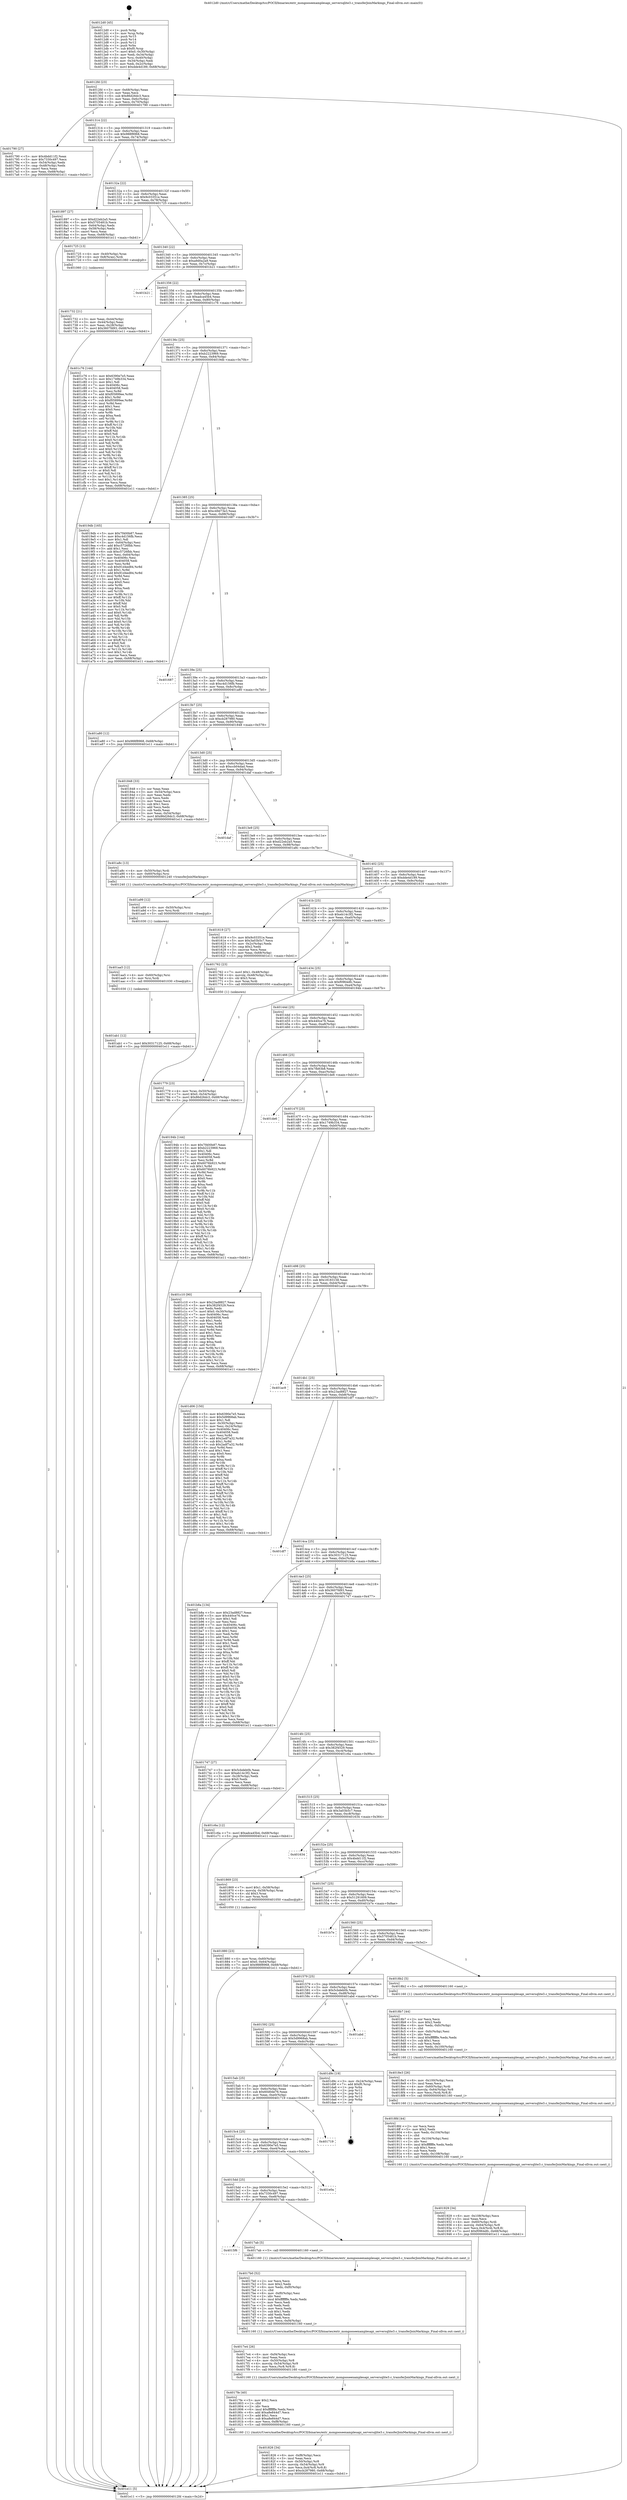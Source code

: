 digraph "0x4012d0" {
  label = "0x4012d0 (/mnt/c/Users/mathe/Desktop/tcc/POCII/binaries/extr_mongooseexamplesapi_serversqlite3.c_transferJoinMarkings_Final-ollvm.out::main(0))"
  labelloc = "t"
  node[shape=record]

  Entry [label="",width=0.3,height=0.3,shape=circle,fillcolor=black,style=filled]
  "0x4012fd" [label="{
     0x4012fd [23]\l
     | [instrs]\l
     &nbsp;&nbsp;0x4012fd \<+3\>: mov -0x68(%rbp),%eax\l
     &nbsp;&nbsp;0x401300 \<+2\>: mov %eax,%ecx\l
     &nbsp;&nbsp;0x401302 \<+6\>: sub $0x86d26dc3,%ecx\l
     &nbsp;&nbsp;0x401308 \<+3\>: mov %eax,-0x6c(%rbp)\l
     &nbsp;&nbsp;0x40130b \<+3\>: mov %ecx,-0x70(%rbp)\l
     &nbsp;&nbsp;0x40130e \<+6\>: je 0000000000401790 \<main+0x4c0\>\l
  }"]
  "0x401790" [label="{
     0x401790 [27]\l
     | [instrs]\l
     &nbsp;&nbsp;0x401790 \<+5\>: mov $0x4bdd11f2,%eax\l
     &nbsp;&nbsp;0x401795 \<+5\>: mov $0x7330c497,%ecx\l
     &nbsp;&nbsp;0x40179a \<+3\>: mov -0x54(%rbp),%edx\l
     &nbsp;&nbsp;0x40179d \<+3\>: cmp -0x48(%rbp),%edx\l
     &nbsp;&nbsp;0x4017a0 \<+3\>: cmovl %ecx,%eax\l
     &nbsp;&nbsp;0x4017a3 \<+3\>: mov %eax,-0x68(%rbp)\l
     &nbsp;&nbsp;0x4017a6 \<+5\>: jmp 0000000000401e11 \<main+0xb41\>\l
  }"]
  "0x401314" [label="{
     0x401314 [22]\l
     | [instrs]\l
     &nbsp;&nbsp;0x401314 \<+5\>: jmp 0000000000401319 \<main+0x49\>\l
     &nbsp;&nbsp;0x401319 \<+3\>: mov -0x6c(%rbp),%eax\l
     &nbsp;&nbsp;0x40131c \<+5\>: sub $0x988f8968,%eax\l
     &nbsp;&nbsp;0x401321 \<+3\>: mov %eax,-0x74(%rbp)\l
     &nbsp;&nbsp;0x401324 \<+6\>: je 0000000000401897 \<main+0x5c7\>\l
  }"]
  Exit [label="",width=0.3,height=0.3,shape=circle,fillcolor=black,style=filled,peripheries=2]
  "0x401897" [label="{
     0x401897 [27]\l
     | [instrs]\l
     &nbsp;&nbsp;0x401897 \<+5\>: mov $0xd22eb2a5,%eax\l
     &nbsp;&nbsp;0x40189c \<+5\>: mov $0x5705481b,%ecx\l
     &nbsp;&nbsp;0x4018a1 \<+3\>: mov -0x64(%rbp),%edx\l
     &nbsp;&nbsp;0x4018a4 \<+3\>: cmp -0x58(%rbp),%edx\l
     &nbsp;&nbsp;0x4018a7 \<+3\>: cmovl %ecx,%eax\l
     &nbsp;&nbsp;0x4018aa \<+3\>: mov %eax,-0x68(%rbp)\l
     &nbsp;&nbsp;0x4018ad \<+5\>: jmp 0000000000401e11 \<main+0xb41\>\l
  }"]
  "0x40132a" [label="{
     0x40132a [22]\l
     | [instrs]\l
     &nbsp;&nbsp;0x40132a \<+5\>: jmp 000000000040132f \<main+0x5f\>\l
     &nbsp;&nbsp;0x40132f \<+3\>: mov -0x6c(%rbp),%eax\l
     &nbsp;&nbsp;0x401332 \<+5\>: sub $0x9c03351e,%eax\l
     &nbsp;&nbsp;0x401337 \<+3\>: mov %eax,-0x78(%rbp)\l
     &nbsp;&nbsp;0x40133a \<+6\>: je 0000000000401725 \<main+0x455\>\l
  }"]
  "0x401ab1" [label="{
     0x401ab1 [12]\l
     | [instrs]\l
     &nbsp;&nbsp;0x401ab1 \<+7\>: movl $0x30317125,-0x68(%rbp)\l
     &nbsp;&nbsp;0x401ab8 \<+5\>: jmp 0000000000401e11 \<main+0xb41\>\l
  }"]
  "0x401725" [label="{
     0x401725 [13]\l
     | [instrs]\l
     &nbsp;&nbsp;0x401725 \<+4\>: mov -0x40(%rbp),%rax\l
     &nbsp;&nbsp;0x401729 \<+4\>: mov 0x8(%rax),%rdi\l
     &nbsp;&nbsp;0x40172d \<+5\>: call 0000000000401060 \<atoi@plt\>\l
     | [calls]\l
     &nbsp;&nbsp;0x401060 \{1\} (unknown)\l
  }"]
  "0x401340" [label="{
     0x401340 [22]\l
     | [instrs]\l
     &nbsp;&nbsp;0x401340 \<+5\>: jmp 0000000000401345 \<main+0x75\>\l
     &nbsp;&nbsp;0x401345 \<+3\>: mov -0x6c(%rbp),%eax\l
     &nbsp;&nbsp;0x401348 \<+5\>: sub $0xa9d0a2a9,%eax\l
     &nbsp;&nbsp;0x40134d \<+3\>: mov %eax,-0x7c(%rbp)\l
     &nbsp;&nbsp;0x401350 \<+6\>: je 0000000000401b21 \<main+0x851\>\l
  }"]
  "0x401aa5" [label="{
     0x401aa5 [12]\l
     | [instrs]\l
     &nbsp;&nbsp;0x401aa5 \<+4\>: mov -0x60(%rbp),%rsi\l
     &nbsp;&nbsp;0x401aa9 \<+3\>: mov %rsi,%rdi\l
     &nbsp;&nbsp;0x401aac \<+5\>: call 0000000000401030 \<free@plt\>\l
     | [calls]\l
     &nbsp;&nbsp;0x401030 \{1\} (unknown)\l
  }"]
  "0x401b21" [label="{
     0x401b21\l
  }", style=dashed]
  "0x401356" [label="{
     0x401356 [22]\l
     | [instrs]\l
     &nbsp;&nbsp;0x401356 \<+5\>: jmp 000000000040135b \<main+0x8b\>\l
     &nbsp;&nbsp;0x40135b \<+3\>: mov -0x6c(%rbp),%eax\l
     &nbsp;&nbsp;0x40135e \<+5\>: sub $0xadca45b4,%eax\l
     &nbsp;&nbsp;0x401363 \<+3\>: mov %eax,-0x80(%rbp)\l
     &nbsp;&nbsp;0x401366 \<+6\>: je 0000000000401c76 \<main+0x9a6\>\l
  }"]
  "0x401a99" [label="{
     0x401a99 [12]\l
     | [instrs]\l
     &nbsp;&nbsp;0x401a99 \<+4\>: mov -0x50(%rbp),%rsi\l
     &nbsp;&nbsp;0x401a9d \<+3\>: mov %rsi,%rdi\l
     &nbsp;&nbsp;0x401aa0 \<+5\>: call 0000000000401030 \<free@plt\>\l
     | [calls]\l
     &nbsp;&nbsp;0x401030 \{1\} (unknown)\l
  }"]
  "0x401c76" [label="{
     0x401c76 [144]\l
     | [instrs]\l
     &nbsp;&nbsp;0x401c76 \<+5\>: mov $0x6390e7e5,%eax\l
     &nbsp;&nbsp;0x401c7b \<+5\>: mov $0x1749b334,%ecx\l
     &nbsp;&nbsp;0x401c80 \<+2\>: mov $0x1,%dl\l
     &nbsp;&nbsp;0x401c82 \<+7\>: mov 0x40406c,%esi\l
     &nbsp;&nbsp;0x401c89 \<+7\>: mov 0x404058,%edi\l
     &nbsp;&nbsp;0x401c90 \<+3\>: mov %esi,%r8d\l
     &nbsp;&nbsp;0x401c93 \<+7\>: add $0xf05899ee,%r8d\l
     &nbsp;&nbsp;0x401c9a \<+4\>: sub $0x1,%r8d\l
     &nbsp;&nbsp;0x401c9e \<+7\>: sub $0xf05899ee,%r8d\l
     &nbsp;&nbsp;0x401ca5 \<+4\>: imul %r8d,%esi\l
     &nbsp;&nbsp;0x401ca9 \<+3\>: and $0x1,%esi\l
     &nbsp;&nbsp;0x401cac \<+3\>: cmp $0x0,%esi\l
     &nbsp;&nbsp;0x401caf \<+4\>: sete %r9b\l
     &nbsp;&nbsp;0x401cb3 \<+3\>: cmp $0xa,%edi\l
     &nbsp;&nbsp;0x401cb6 \<+4\>: setl %r10b\l
     &nbsp;&nbsp;0x401cba \<+3\>: mov %r9b,%r11b\l
     &nbsp;&nbsp;0x401cbd \<+4\>: xor $0xff,%r11b\l
     &nbsp;&nbsp;0x401cc1 \<+3\>: mov %r10b,%bl\l
     &nbsp;&nbsp;0x401cc4 \<+3\>: xor $0xff,%bl\l
     &nbsp;&nbsp;0x401cc7 \<+3\>: xor $0x0,%dl\l
     &nbsp;&nbsp;0x401cca \<+3\>: mov %r11b,%r14b\l
     &nbsp;&nbsp;0x401ccd \<+4\>: and $0x0,%r14b\l
     &nbsp;&nbsp;0x401cd1 \<+3\>: and %dl,%r9b\l
     &nbsp;&nbsp;0x401cd4 \<+3\>: mov %bl,%r15b\l
     &nbsp;&nbsp;0x401cd7 \<+4\>: and $0x0,%r15b\l
     &nbsp;&nbsp;0x401cdb \<+3\>: and %dl,%r10b\l
     &nbsp;&nbsp;0x401cde \<+3\>: or %r9b,%r14b\l
     &nbsp;&nbsp;0x401ce1 \<+3\>: or %r10b,%r15b\l
     &nbsp;&nbsp;0x401ce4 \<+3\>: xor %r15b,%r14b\l
     &nbsp;&nbsp;0x401ce7 \<+3\>: or %bl,%r11b\l
     &nbsp;&nbsp;0x401cea \<+4\>: xor $0xff,%r11b\l
     &nbsp;&nbsp;0x401cee \<+3\>: or $0x0,%dl\l
     &nbsp;&nbsp;0x401cf1 \<+3\>: and %dl,%r11b\l
     &nbsp;&nbsp;0x401cf4 \<+3\>: or %r11b,%r14b\l
     &nbsp;&nbsp;0x401cf7 \<+4\>: test $0x1,%r14b\l
     &nbsp;&nbsp;0x401cfb \<+3\>: cmovne %ecx,%eax\l
     &nbsp;&nbsp;0x401cfe \<+3\>: mov %eax,-0x68(%rbp)\l
     &nbsp;&nbsp;0x401d01 \<+5\>: jmp 0000000000401e11 \<main+0xb41\>\l
  }"]
  "0x40136c" [label="{
     0x40136c [25]\l
     | [instrs]\l
     &nbsp;&nbsp;0x40136c \<+5\>: jmp 0000000000401371 \<main+0xa1\>\l
     &nbsp;&nbsp;0x401371 \<+3\>: mov -0x6c(%rbp),%eax\l
     &nbsp;&nbsp;0x401374 \<+5\>: sub $0xb2223969,%eax\l
     &nbsp;&nbsp;0x401379 \<+6\>: mov %eax,-0x84(%rbp)\l
     &nbsp;&nbsp;0x40137f \<+6\>: je 00000000004019db \<main+0x70b\>\l
  }"]
  "0x401929" [label="{
     0x401929 [34]\l
     | [instrs]\l
     &nbsp;&nbsp;0x401929 \<+6\>: mov -0x108(%rbp),%ecx\l
     &nbsp;&nbsp;0x40192f \<+3\>: imul %eax,%ecx\l
     &nbsp;&nbsp;0x401932 \<+4\>: mov -0x60(%rbp),%rdi\l
     &nbsp;&nbsp;0x401936 \<+4\>: movslq -0x64(%rbp),%r8\l
     &nbsp;&nbsp;0x40193a \<+5\>: mov %ecx,0x4(%rdi,%r8,8)\l
     &nbsp;&nbsp;0x40193f \<+7\>: movl $0xf0964dfc,-0x68(%rbp)\l
     &nbsp;&nbsp;0x401946 \<+5\>: jmp 0000000000401e11 \<main+0xb41\>\l
  }"]
  "0x4019db" [label="{
     0x4019db [165]\l
     | [instrs]\l
     &nbsp;&nbsp;0x4019db \<+5\>: mov $0x7f400b87,%eax\l
     &nbsp;&nbsp;0x4019e0 \<+5\>: mov $0xc4d156fb,%ecx\l
     &nbsp;&nbsp;0x4019e5 \<+2\>: mov $0x1,%dl\l
     &nbsp;&nbsp;0x4019e7 \<+3\>: mov -0x64(%rbp),%esi\l
     &nbsp;&nbsp;0x4019ea \<+6\>: add $0xc5726fbb,%esi\l
     &nbsp;&nbsp;0x4019f0 \<+3\>: add $0x1,%esi\l
     &nbsp;&nbsp;0x4019f3 \<+6\>: sub $0xc5726fbb,%esi\l
     &nbsp;&nbsp;0x4019f9 \<+3\>: mov %esi,-0x64(%rbp)\l
     &nbsp;&nbsp;0x4019fc \<+7\>: mov 0x40406c,%esi\l
     &nbsp;&nbsp;0x401a03 \<+7\>: mov 0x404058,%edi\l
     &nbsp;&nbsp;0x401a0a \<+3\>: mov %esi,%r8d\l
     &nbsp;&nbsp;0x401a0d \<+7\>: sub $0x91d4ed84,%r8d\l
     &nbsp;&nbsp;0x401a14 \<+4\>: sub $0x1,%r8d\l
     &nbsp;&nbsp;0x401a18 \<+7\>: add $0x91d4ed84,%r8d\l
     &nbsp;&nbsp;0x401a1f \<+4\>: imul %r8d,%esi\l
     &nbsp;&nbsp;0x401a23 \<+3\>: and $0x1,%esi\l
     &nbsp;&nbsp;0x401a26 \<+3\>: cmp $0x0,%esi\l
     &nbsp;&nbsp;0x401a29 \<+4\>: sete %r9b\l
     &nbsp;&nbsp;0x401a2d \<+3\>: cmp $0xa,%edi\l
     &nbsp;&nbsp;0x401a30 \<+4\>: setl %r10b\l
     &nbsp;&nbsp;0x401a34 \<+3\>: mov %r9b,%r11b\l
     &nbsp;&nbsp;0x401a37 \<+4\>: xor $0xff,%r11b\l
     &nbsp;&nbsp;0x401a3b \<+3\>: mov %r10b,%bl\l
     &nbsp;&nbsp;0x401a3e \<+3\>: xor $0xff,%bl\l
     &nbsp;&nbsp;0x401a41 \<+3\>: xor $0x0,%dl\l
     &nbsp;&nbsp;0x401a44 \<+3\>: mov %r11b,%r14b\l
     &nbsp;&nbsp;0x401a47 \<+4\>: and $0x0,%r14b\l
     &nbsp;&nbsp;0x401a4b \<+3\>: and %dl,%r9b\l
     &nbsp;&nbsp;0x401a4e \<+3\>: mov %bl,%r15b\l
     &nbsp;&nbsp;0x401a51 \<+4\>: and $0x0,%r15b\l
     &nbsp;&nbsp;0x401a55 \<+3\>: and %dl,%r10b\l
     &nbsp;&nbsp;0x401a58 \<+3\>: or %r9b,%r14b\l
     &nbsp;&nbsp;0x401a5b \<+3\>: or %r10b,%r15b\l
     &nbsp;&nbsp;0x401a5e \<+3\>: xor %r15b,%r14b\l
     &nbsp;&nbsp;0x401a61 \<+3\>: or %bl,%r11b\l
     &nbsp;&nbsp;0x401a64 \<+4\>: xor $0xff,%r11b\l
     &nbsp;&nbsp;0x401a68 \<+3\>: or $0x0,%dl\l
     &nbsp;&nbsp;0x401a6b \<+3\>: and %dl,%r11b\l
     &nbsp;&nbsp;0x401a6e \<+3\>: or %r11b,%r14b\l
     &nbsp;&nbsp;0x401a71 \<+4\>: test $0x1,%r14b\l
     &nbsp;&nbsp;0x401a75 \<+3\>: cmovne %ecx,%eax\l
     &nbsp;&nbsp;0x401a78 \<+3\>: mov %eax,-0x68(%rbp)\l
     &nbsp;&nbsp;0x401a7b \<+5\>: jmp 0000000000401e11 \<main+0xb41\>\l
  }"]
  "0x401385" [label="{
     0x401385 [25]\l
     | [instrs]\l
     &nbsp;&nbsp;0x401385 \<+5\>: jmp 000000000040138a \<main+0xba\>\l
     &nbsp;&nbsp;0x40138a \<+3\>: mov -0x6c(%rbp),%eax\l
     &nbsp;&nbsp;0x40138d \<+5\>: sub $0xc49d73e3,%eax\l
     &nbsp;&nbsp;0x401392 \<+6\>: mov %eax,-0x88(%rbp)\l
     &nbsp;&nbsp;0x401398 \<+6\>: je 0000000000401687 \<main+0x3b7\>\l
  }"]
  "0x4018fd" [label="{
     0x4018fd [44]\l
     | [instrs]\l
     &nbsp;&nbsp;0x4018fd \<+2\>: xor %ecx,%ecx\l
     &nbsp;&nbsp;0x4018ff \<+5\>: mov $0x2,%edx\l
     &nbsp;&nbsp;0x401904 \<+6\>: mov %edx,-0x104(%rbp)\l
     &nbsp;&nbsp;0x40190a \<+1\>: cltd\l
     &nbsp;&nbsp;0x40190b \<+6\>: mov -0x104(%rbp),%esi\l
     &nbsp;&nbsp;0x401911 \<+2\>: idiv %esi\l
     &nbsp;&nbsp;0x401913 \<+6\>: imul $0xfffffffe,%edx,%edx\l
     &nbsp;&nbsp;0x401919 \<+3\>: sub $0x1,%ecx\l
     &nbsp;&nbsp;0x40191c \<+2\>: sub %ecx,%edx\l
     &nbsp;&nbsp;0x40191e \<+6\>: mov %edx,-0x108(%rbp)\l
     &nbsp;&nbsp;0x401924 \<+5\>: call 0000000000401160 \<next_i\>\l
     | [calls]\l
     &nbsp;&nbsp;0x401160 \{1\} (/mnt/c/Users/mathe/Desktop/tcc/POCII/binaries/extr_mongooseexamplesapi_serversqlite3.c_transferJoinMarkings_Final-ollvm.out::next_i)\l
  }"]
  "0x401687" [label="{
     0x401687\l
  }", style=dashed]
  "0x40139e" [label="{
     0x40139e [25]\l
     | [instrs]\l
     &nbsp;&nbsp;0x40139e \<+5\>: jmp 00000000004013a3 \<main+0xd3\>\l
     &nbsp;&nbsp;0x4013a3 \<+3\>: mov -0x6c(%rbp),%eax\l
     &nbsp;&nbsp;0x4013a6 \<+5\>: sub $0xc4d156fb,%eax\l
     &nbsp;&nbsp;0x4013ab \<+6\>: mov %eax,-0x8c(%rbp)\l
     &nbsp;&nbsp;0x4013b1 \<+6\>: je 0000000000401a80 \<main+0x7b0\>\l
  }"]
  "0x4018e3" [label="{
     0x4018e3 [26]\l
     | [instrs]\l
     &nbsp;&nbsp;0x4018e3 \<+6\>: mov -0x100(%rbp),%ecx\l
     &nbsp;&nbsp;0x4018e9 \<+3\>: imul %eax,%ecx\l
     &nbsp;&nbsp;0x4018ec \<+4\>: mov -0x60(%rbp),%rdi\l
     &nbsp;&nbsp;0x4018f0 \<+4\>: movslq -0x64(%rbp),%r8\l
     &nbsp;&nbsp;0x4018f4 \<+4\>: mov %ecx,(%rdi,%r8,8)\l
     &nbsp;&nbsp;0x4018f8 \<+5\>: call 0000000000401160 \<next_i\>\l
     | [calls]\l
     &nbsp;&nbsp;0x401160 \{1\} (/mnt/c/Users/mathe/Desktop/tcc/POCII/binaries/extr_mongooseexamplesapi_serversqlite3.c_transferJoinMarkings_Final-ollvm.out::next_i)\l
  }"]
  "0x401a80" [label="{
     0x401a80 [12]\l
     | [instrs]\l
     &nbsp;&nbsp;0x401a80 \<+7\>: movl $0x988f8968,-0x68(%rbp)\l
     &nbsp;&nbsp;0x401a87 \<+5\>: jmp 0000000000401e11 \<main+0xb41\>\l
  }"]
  "0x4013b7" [label="{
     0x4013b7 [25]\l
     | [instrs]\l
     &nbsp;&nbsp;0x4013b7 \<+5\>: jmp 00000000004013bc \<main+0xec\>\l
     &nbsp;&nbsp;0x4013bc \<+3\>: mov -0x6c(%rbp),%eax\l
     &nbsp;&nbsp;0x4013bf \<+5\>: sub $0xcb287980,%eax\l
     &nbsp;&nbsp;0x4013c4 \<+6\>: mov %eax,-0x90(%rbp)\l
     &nbsp;&nbsp;0x4013ca \<+6\>: je 0000000000401848 \<main+0x578\>\l
  }"]
  "0x4018b7" [label="{
     0x4018b7 [44]\l
     | [instrs]\l
     &nbsp;&nbsp;0x4018b7 \<+2\>: xor %ecx,%ecx\l
     &nbsp;&nbsp;0x4018b9 \<+5\>: mov $0x2,%edx\l
     &nbsp;&nbsp;0x4018be \<+6\>: mov %edx,-0xfc(%rbp)\l
     &nbsp;&nbsp;0x4018c4 \<+1\>: cltd\l
     &nbsp;&nbsp;0x4018c5 \<+6\>: mov -0xfc(%rbp),%esi\l
     &nbsp;&nbsp;0x4018cb \<+2\>: idiv %esi\l
     &nbsp;&nbsp;0x4018cd \<+6\>: imul $0xfffffffe,%edx,%edx\l
     &nbsp;&nbsp;0x4018d3 \<+3\>: sub $0x1,%ecx\l
     &nbsp;&nbsp;0x4018d6 \<+2\>: sub %ecx,%edx\l
     &nbsp;&nbsp;0x4018d8 \<+6\>: mov %edx,-0x100(%rbp)\l
     &nbsp;&nbsp;0x4018de \<+5\>: call 0000000000401160 \<next_i\>\l
     | [calls]\l
     &nbsp;&nbsp;0x401160 \{1\} (/mnt/c/Users/mathe/Desktop/tcc/POCII/binaries/extr_mongooseexamplesapi_serversqlite3.c_transferJoinMarkings_Final-ollvm.out::next_i)\l
  }"]
  "0x401848" [label="{
     0x401848 [33]\l
     | [instrs]\l
     &nbsp;&nbsp;0x401848 \<+2\>: xor %eax,%eax\l
     &nbsp;&nbsp;0x40184a \<+3\>: mov -0x54(%rbp),%ecx\l
     &nbsp;&nbsp;0x40184d \<+2\>: mov %eax,%edx\l
     &nbsp;&nbsp;0x40184f \<+2\>: sub %ecx,%edx\l
     &nbsp;&nbsp;0x401851 \<+2\>: mov %eax,%ecx\l
     &nbsp;&nbsp;0x401853 \<+3\>: sub $0x1,%ecx\l
     &nbsp;&nbsp;0x401856 \<+2\>: add %ecx,%edx\l
     &nbsp;&nbsp;0x401858 \<+2\>: sub %edx,%eax\l
     &nbsp;&nbsp;0x40185a \<+3\>: mov %eax,-0x54(%rbp)\l
     &nbsp;&nbsp;0x40185d \<+7\>: movl $0x86d26dc3,-0x68(%rbp)\l
     &nbsp;&nbsp;0x401864 \<+5\>: jmp 0000000000401e11 \<main+0xb41\>\l
  }"]
  "0x4013d0" [label="{
     0x4013d0 [25]\l
     | [instrs]\l
     &nbsp;&nbsp;0x4013d0 \<+5\>: jmp 00000000004013d5 \<main+0x105\>\l
     &nbsp;&nbsp;0x4013d5 \<+3\>: mov -0x6c(%rbp),%eax\l
     &nbsp;&nbsp;0x4013d8 \<+5\>: sub $0xccb04dad,%eax\l
     &nbsp;&nbsp;0x4013dd \<+6\>: mov %eax,-0x94(%rbp)\l
     &nbsp;&nbsp;0x4013e3 \<+6\>: je 0000000000401daf \<main+0xadf\>\l
  }"]
  "0x401880" [label="{
     0x401880 [23]\l
     | [instrs]\l
     &nbsp;&nbsp;0x401880 \<+4\>: mov %rax,-0x60(%rbp)\l
     &nbsp;&nbsp;0x401884 \<+7\>: movl $0x0,-0x64(%rbp)\l
     &nbsp;&nbsp;0x40188b \<+7\>: movl $0x988f8968,-0x68(%rbp)\l
     &nbsp;&nbsp;0x401892 \<+5\>: jmp 0000000000401e11 \<main+0xb41\>\l
  }"]
  "0x401daf" [label="{
     0x401daf\l
  }", style=dashed]
  "0x4013e9" [label="{
     0x4013e9 [25]\l
     | [instrs]\l
     &nbsp;&nbsp;0x4013e9 \<+5\>: jmp 00000000004013ee \<main+0x11e\>\l
     &nbsp;&nbsp;0x4013ee \<+3\>: mov -0x6c(%rbp),%eax\l
     &nbsp;&nbsp;0x4013f1 \<+5\>: sub $0xd22eb2a5,%eax\l
     &nbsp;&nbsp;0x4013f6 \<+6\>: mov %eax,-0x98(%rbp)\l
     &nbsp;&nbsp;0x4013fc \<+6\>: je 0000000000401a8c \<main+0x7bc\>\l
  }"]
  "0x401826" [label="{
     0x401826 [34]\l
     | [instrs]\l
     &nbsp;&nbsp;0x401826 \<+6\>: mov -0xf8(%rbp),%ecx\l
     &nbsp;&nbsp;0x40182c \<+3\>: imul %eax,%ecx\l
     &nbsp;&nbsp;0x40182f \<+4\>: mov -0x50(%rbp),%r8\l
     &nbsp;&nbsp;0x401833 \<+4\>: movslq -0x54(%rbp),%r9\l
     &nbsp;&nbsp;0x401837 \<+5\>: mov %ecx,0x4(%r8,%r9,8)\l
     &nbsp;&nbsp;0x40183c \<+7\>: movl $0xcb287980,-0x68(%rbp)\l
     &nbsp;&nbsp;0x401843 \<+5\>: jmp 0000000000401e11 \<main+0xb41\>\l
  }"]
  "0x401a8c" [label="{
     0x401a8c [13]\l
     | [instrs]\l
     &nbsp;&nbsp;0x401a8c \<+4\>: mov -0x50(%rbp),%rdi\l
     &nbsp;&nbsp;0x401a90 \<+4\>: mov -0x60(%rbp),%rsi\l
     &nbsp;&nbsp;0x401a94 \<+5\>: call 0000000000401240 \<transferJoinMarkings\>\l
     | [calls]\l
     &nbsp;&nbsp;0x401240 \{1\} (/mnt/c/Users/mathe/Desktop/tcc/POCII/binaries/extr_mongooseexamplesapi_serversqlite3.c_transferJoinMarkings_Final-ollvm.out::transferJoinMarkings)\l
  }"]
  "0x401402" [label="{
     0x401402 [25]\l
     | [instrs]\l
     &nbsp;&nbsp;0x401402 \<+5\>: jmp 0000000000401407 \<main+0x137\>\l
     &nbsp;&nbsp;0x401407 \<+3\>: mov -0x6c(%rbp),%eax\l
     &nbsp;&nbsp;0x40140a \<+5\>: sub $0xdde4d189,%eax\l
     &nbsp;&nbsp;0x40140f \<+6\>: mov %eax,-0x9c(%rbp)\l
     &nbsp;&nbsp;0x401415 \<+6\>: je 0000000000401619 \<main+0x349\>\l
  }"]
  "0x4017fe" [label="{
     0x4017fe [40]\l
     | [instrs]\l
     &nbsp;&nbsp;0x4017fe \<+5\>: mov $0x2,%ecx\l
     &nbsp;&nbsp;0x401803 \<+1\>: cltd\l
     &nbsp;&nbsp;0x401804 \<+2\>: idiv %ecx\l
     &nbsp;&nbsp;0x401806 \<+6\>: imul $0xfffffffe,%edx,%ecx\l
     &nbsp;&nbsp;0x40180c \<+6\>: add $0xa8e844d7,%ecx\l
     &nbsp;&nbsp;0x401812 \<+3\>: add $0x1,%ecx\l
     &nbsp;&nbsp;0x401815 \<+6\>: sub $0xa8e844d7,%ecx\l
     &nbsp;&nbsp;0x40181b \<+6\>: mov %ecx,-0xf8(%rbp)\l
     &nbsp;&nbsp;0x401821 \<+5\>: call 0000000000401160 \<next_i\>\l
     | [calls]\l
     &nbsp;&nbsp;0x401160 \{1\} (/mnt/c/Users/mathe/Desktop/tcc/POCII/binaries/extr_mongooseexamplesapi_serversqlite3.c_transferJoinMarkings_Final-ollvm.out::next_i)\l
  }"]
  "0x401619" [label="{
     0x401619 [27]\l
     | [instrs]\l
     &nbsp;&nbsp;0x401619 \<+5\>: mov $0x9c03351e,%eax\l
     &nbsp;&nbsp;0x40161e \<+5\>: mov $0x3a03b5c7,%ecx\l
     &nbsp;&nbsp;0x401623 \<+3\>: mov -0x2c(%rbp),%edx\l
     &nbsp;&nbsp;0x401626 \<+3\>: cmp $0x2,%edx\l
     &nbsp;&nbsp;0x401629 \<+3\>: cmovne %ecx,%eax\l
     &nbsp;&nbsp;0x40162c \<+3\>: mov %eax,-0x68(%rbp)\l
     &nbsp;&nbsp;0x40162f \<+5\>: jmp 0000000000401e11 \<main+0xb41\>\l
  }"]
  "0x40141b" [label="{
     0x40141b [25]\l
     | [instrs]\l
     &nbsp;&nbsp;0x40141b \<+5\>: jmp 0000000000401420 \<main+0x150\>\l
     &nbsp;&nbsp;0x401420 \<+3\>: mov -0x6c(%rbp),%eax\l
     &nbsp;&nbsp;0x401423 \<+5\>: sub $0xeb14c3f2,%eax\l
     &nbsp;&nbsp;0x401428 \<+6\>: mov %eax,-0xa0(%rbp)\l
     &nbsp;&nbsp;0x40142e \<+6\>: je 0000000000401762 \<main+0x492\>\l
  }"]
  "0x401e11" [label="{
     0x401e11 [5]\l
     | [instrs]\l
     &nbsp;&nbsp;0x401e11 \<+5\>: jmp 00000000004012fd \<main+0x2d\>\l
  }"]
  "0x4012d0" [label="{
     0x4012d0 [45]\l
     | [instrs]\l
     &nbsp;&nbsp;0x4012d0 \<+1\>: push %rbp\l
     &nbsp;&nbsp;0x4012d1 \<+3\>: mov %rsp,%rbp\l
     &nbsp;&nbsp;0x4012d4 \<+2\>: push %r15\l
     &nbsp;&nbsp;0x4012d6 \<+2\>: push %r14\l
     &nbsp;&nbsp;0x4012d8 \<+2\>: push %r12\l
     &nbsp;&nbsp;0x4012da \<+1\>: push %rbx\l
     &nbsp;&nbsp;0x4012db \<+7\>: sub $0xf0,%rsp\l
     &nbsp;&nbsp;0x4012e2 \<+7\>: movl $0x0,-0x30(%rbp)\l
     &nbsp;&nbsp;0x4012e9 \<+3\>: mov %edi,-0x34(%rbp)\l
     &nbsp;&nbsp;0x4012ec \<+4\>: mov %rsi,-0x40(%rbp)\l
     &nbsp;&nbsp;0x4012f0 \<+3\>: mov -0x34(%rbp),%edi\l
     &nbsp;&nbsp;0x4012f3 \<+3\>: mov %edi,-0x2c(%rbp)\l
     &nbsp;&nbsp;0x4012f6 \<+7\>: movl $0xdde4d189,-0x68(%rbp)\l
  }"]
  "0x401732" [label="{
     0x401732 [21]\l
     | [instrs]\l
     &nbsp;&nbsp;0x401732 \<+3\>: mov %eax,-0x44(%rbp)\l
     &nbsp;&nbsp;0x401735 \<+3\>: mov -0x44(%rbp),%eax\l
     &nbsp;&nbsp;0x401738 \<+3\>: mov %eax,-0x28(%rbp)\l
     &nbsp;&nbsp;0x40173b \<+7\>: movl $0x3607fd93,-0x68(%rbp)\l
     &nbsp;&nbsp;0x401742 \<+5\>: jmp 0000000000401e11 \<main+0xb41\>\l
  }"]
  "0x4017e4" [label="{
     0x4017e4 [26]\l
     | [instrs]\l
     &nbsp;&nbsp;0x4017e4 \<+6\>: mov -0xf4(%rbp),%ecx\l
     &nbsp;&nbsp;0x4017ea \<+3\>: imul %eax,%ecx\l
     &nbsp;&nbsp;0x4017ed \<+4\>: mov -0x50(%rbp),%r8\l
     &nbsp;&nbsp;0x4017f1 \<+4\>: movslq -0x54(%rbp),%r9\l
     &nbsp;&nbsp;0x4017f5 \<+4\>: mov %ecx,(%r8,%r9,8)\l
     &nbsp;&nbsp;0x4017f9 \<+5\>: call 0000000000401160 \<next_i\>\l
     | [calls]\l
     &nbsp;&nbsp;0x401160 \{1\} (/mnt/c/Users/mathe/Desktop/tcc/POCII/binaries/extr_mongooseexamplesapi_serversqlite3.c_transferJoinMarkings_Final-ollvm.out::next_i)\l
  }"]
  "0x401762" [label="{
     0x401762 [23]\l
     | [instrs]\l
     &nbsp;&nbsp;0x401762 \<+7\>: movl $0x1,-0x48(%rbp)\l
     &nbsp;&nbsp;0x401769 \<+4\>: movslq -0x48(%rbp),%rax\l
     &nbsp;&nbsp;0x40176d \<+4\>: shl $0x3,%rax\l
     &nbsp;&nbsp;0x401771 \<+3\>: mov %rax,%rdi\l
     &nbsp;&nbsp;0x401774 \<+5\>: call 0000000000401050 \<malloc@plt\>\l
     | [calls]\l
     &nbsp;&nbsp;0x401050 \{1\} (unknown)\l
  }"]
  "0x401434" [label="{
     0x401434 [25]\l
     | [instrs]\l
     &nbsp;&nbsp;0x401434 \<+5\>: jmp 0000000000401439 \<main+0x169\>\l
     &nbsp;&nbsp;0x401439 \<+3\>: mov -0x6c(%rbp),%eax\l
     &nbsp;&nbsp;0x40143c \<+5\>: sub $0xf0964dfc,%eax\l
     &nbsp;&nbsp;0x401441 \<+6\>: mov %eax,-0xa4(%rbp)\l
     &nbsp;&nbsp;0x401447 \<+6\>: je 000000000040194b \<main+0x67b\>\l
  }"]
  "0x4017b0" [label="{
     0x4017b0 [52]\l
     | [instrs]\l
     &nbsp;&nbsp;0x4017b0 \<+2\>: xor %ecx,%ecx\l
     &nbsp;&nbsp;0x4017b2 \<+5\>: mov $0x2,%edx\l
     &nbsp;&nbsp;0x4017b7 \<+6\>: mov %edx,-0xf0(%rbp)\l
     &nbsp;&nbsp;0x4017bd \<+1\>: cltd\l
     &nbsp;&nbsp;0x4017be \<+6\>: mov -0xf0(%rbp),%esi\l
     &nbsp;&nbsp;0x4017c4 \<+2\>: idiv %esi\l
     &nbsp;&nbsp;0x4017c6 \<+6\>: imul $0xfffffffe,%edx,%edx\l
     &nbsp;&nbsp;0x4017cc \<+2\>: mov %ecx,%edi\l
     &nbsp;&nbsp;0x4017ce \<+2\>: sub %edx,%edi\l
     &nbsp;&nbsp;0x4017d0 \<+2\>: mov %ecx,%edx\l
     &nbsp;&nbsp;0x4017d2 \<+3\>: sub $0x1,%edx\l
     &nbsp;&nbsp;0x4017d5 \<+2\>: add %edx,%edi\l
     &nbsp;&nbsp;0x4017d7 \<+2\>: sub %edi,%ecx\l
     &nbsp;&nbsp;0x4017d9 \<+6\>: mov %ecx,-0xf4(%rbp)\l
     &nbsp;&nbsp;0x4017df \<+5\>: call 0000000000401160 \<next_i\>\l
     | [calls]\l
     &nbsp;&nbsp;0x401160 \{1\} (/mnt/c/Users/mathe/Desktop/tcc/POCII/binaries/extr_mongooseexamplesapi_serversqlite3.c_transferJoinMarkings_Final-ollvm.out::next_i)\l
  }"]
  "0x40194b" [label="{
     0x40194b [144]\l
     | [instrs]\l
     &nbsp;&nbsp;0x40194b \<+5\>: mov $0x7f400b87,%eax\l
     &nbsp;&nbsp;0x401950 \<+5\>: mov $0xb2223969,%ecx\l
     &nbsp;&nbsp;0x401955 \<+2\>: mov $0x1,%dl\l
     &nbsp;&nbsp;0x401957 \<+7\>: mov 0x40406c,%esi\l
     &nbsp;&nbsp;0x40195e \<+7\>: mov 0x404058,%edi\l
     &nbsp;&nbsp;0x401965 \<+3\>: mov %esi,%r8d\l
     &nbsp;&nbsp;0x401968 \<+7\>: add $0x6076b923,%r8d\l
     &nbsp;&nbsp;0x40196f \<+4\>: sub $0x1,%r8d\l
     &nbsp;&nbsp;0x401973 \<+7\>: sub $0x6076b923,%r8d\l
     &nbsp;&nbsp;0x40197a \<+4\>: imul %r8d,%esi\l
     &nbsp;&nbsp;0x40197e \<+3\>: and $0x1,%esi\l
     &nbsp;&nbsp;0x401981 \<+3\>: cmp $0x0,%esi\l
     &nbsp;&nbsp;0x401984 \<+4\>: sete %r9b\l
     &nbsp;&nbsp;0x401988 \<+3\>: cmp $0xa,%edi\l
     &nbsp;&nbsp;0x40198b \<+4\>: setl %r10b\l
     &nbsp;&nbsp;0x40198f \<+3\>: mov %r9b,%r11b\l
     &nbsp;&nbsp;0x401992 \<+4\>: xor $0xff,%r11b\l
     &nbsp;&nbsp;0x401996 \<+3\>: mov %r10b,%bl\l
     &nbsp;&nbsp;0x401999 \<+3\>: xor $0xff,%bl\l
     &nbsp;&nbsp;0x40199c \<+3\>: xor $0x0,%dl\l
     &nbsp;&nbsp;0x40199f \<+3\>: mov %r11b,%r14b\l
     &nbsp;&nbsp;0x4019a2 \<+4\>: and $0x0,%r14b\l
     &nbsp;&nbsp;0x4019a6 \<+3\>: and %dl,%r9b\l
     &nbsp;&nbsp;0x4019a9 \<+3\>: mov %bl,%r15b\l
     &nbsp;&nbsp;0x4019ac \<+4\>: and $0x0,%r15b\l
     &nbsp;&nbsp;0x4019b0 \<+3\>: and %dl,%r10b\l
     &nbsp;&nbsp;0x4019b3 \<+3\>: or %r9b,%r14b\l
     &nbsp;&nbsp;0x4019b6 \<+3\>: or %r10b,%r15b\l
     &nbsp;&nbsp;0x4019b9 \<+3\>: xor %r15b,%r14b\l
     &nbsp;&nbsp;0x4019bc \<+3\>: or %bl,%r11b\l
     &nbsp;&nbsp;0x4019bf \<+4\>: xor $0xff,%r11b\l
     &nbsp;&nbsp;0x4019c3 \<+3\>: or $0x0,%dl\l
     &nbsp;&nbsp;0x4019c6 \<+3\>: and %dl,%r11b\l
     &nbsp;&nbsp;0x4019c9 \<+3\>: or %r11b,%r14b\l
     &nbsp;&nbsp;0x4019cc \<+4\>: test $0x1,%r14b\l
     &nbsp;&nbsp;0x4019d0 \<+3\>: cmovne %ecx,%eax\l
     &nbsp;&nbsp;0x4019d3 \<+3\>: mov %eax,-0x68(%rbp)\l
     &nbsp;&nbsp;0x4019d6 \<+5\>: jmp 0000000000401e11 \<main+0xb41\>\l
  }"]
  "0x40144d" [label="{
     0x40144d [25]\l
     | [instrs]\l
     &nbsp;&nbsp;0x40144d \<+5\>: jmp 0000000000401452 \<main+0x182\>\l
     &nbsp;&nbsp;0x401452 \<+3\>: mov -0x6c(%rbp),%eax\l
     &nbsp;&nbsp;0x401455 \<+5\>: sub $0x440ce76,%eax\l
     &nbsp;&nbsp;0x40145a \<+6\>: mov %eax,-0xa8(%rbp)\l
     &nbsp;&nbsp;0x401460 \<+6\>: je 0000000000401c10 \<main+0x940\>\l
  }"]
  "0x4015f6" [label="{
     0x4015f6\l
  }", style=dashed]
  "0x401c10" [label="{
     0x401c10 [90]\l
     | [instrs]\l
     &nbsp;&nbsp;0x401c10 \<+5\>: mov $0x23ad8827,%eax\l
     &nbsp;&nbsp;0x401c15 \<+5\>: mov $0x382f4529,%ecx\l
     &nbsp;&nbsp;0x401c1a \<+2\>: xor %edx,%edx\l
     &nbsp;&nbsp;0x401c1c \<+7\>: movl $0x0,-0x30(%rbp)\l
     &nbsp;&nbsp;0x401c23 \<+7\>: mov 0x40406c,%esi\l
     &nbsp;&nbsp;0x401c2a \<+7\>: mov 0x404058,%edi\l
     &nbsp;&nbsp;0x401c31 \<+3\>: sub $0x1,%edx\l
     &nbsp;&nbsp;0x401c34 \<+3\>: mov %esi,%r8d\l
     &nbsp;&nbsp;0x401c37 \<+3\>: add %edx,%r8d\l
     &nbsp;&nbsp;0x401c3a \<+4\>: imul %r8d,%esi\l
     &nbsp;&nbsp;0x401c3e \<+3\>: and $0x1,%esi\l
     &nbsp;&nbsp;0x401c41 \<+3\>: cmp $0x0,%esi\l
     &nbsp;&nbsp;0x401c44 \<+4\>: sete %r9b\l
     &nbsp;&nbsp;0x401c48 \<+3\>: cmp $0xa,%edi\l
     &nbsp;&nbsp;0x401c4b \<+4\>: setl %r10b\l
     &nbsp;&nbsp;0x401c4f \<+3\>: mov %r9b,%r11b\l
     &nbsp;&nbsp;0x401c52 \<+3\>: and %r10b,%r11b\l
     &nbsp;&nbsp;0x401c55 \<+3\>: xor %r10b,%r9b\l
     &nbsp;&nbsp;0x401c58 \<+3\>: or %r9b,%r11b\l
     &nbsp;&nbsp;0x401c5b \<+4\>: test $0x1,%r11b\l
     &nbsp;&nbsp;0x401c5f \<+3\>: cmovne %ecx,%eax\l
     &nbsp;&nbsp;0x401c62 \<+3\>: mov %eax,-0x68(%rbp)\l
     &nbsp;&nbsp;0x401c65 \<+5\>: jmp 0000000000401e11 \<main+0xb41\>\l
  }"]
  "0x401466" [label="{
     0x401466 [25]\l
     | [instrs]\l
     &nbsp;&nbsp;0x401466 \<+5\>: jmp 000000000040146b \<main+0x19b\>\l
     &nbsp;&nbsp;0x40146b \<+3\>: mov -0x6c(%rbp),%eax\l
     &nbsp;&nbsp;0x40146e \<+5\>: sub $0x7fb83b8,%eax\l
     &nbsp;&nbsp;0x401473 \<+6\>: mov %eax,-0xac(%rbp)\l
     &nbsp;&nbsp;0x401479 \<+6\>: je 0000000000401de6 \<main+0xb16\>\l
  }"]
  "0x4017ab" [label="{
     0x4017ab [5]\l
     | [instrs]\l
     &nbsp;&nbsp;0x4017ab \<+5\>: call 0000000000401160 \<next_i\>\l
     | [calls]\l
     &nbsp;&nbsp;0x401160 \{1\} (/mnt/c/Users/mathe/Desktop/tcc/POCII/binaries/extr_mongooseexamplesapi_serversqlite3.c_transferJoinMarkings_Final-ollvm.out::next_i)\l
  }"]
  "0x401de6" [label="{
     0x401de6\l
  }", style=dashed]
  "0x40147f" [label="{
     0x40147f [25]\l
     | [instrs]\l
     &nbsp;&nbsp;0x40147f \<+5\>: jmp 0000000000401484 \<main+0x1b4\>\l
     &nbsp;&nbsp;0x401484 \<+3\>: mov -0x6c(%rbp),%eax\l
     &nbsp;&nbsp;0x401487 \<+5\>: sub $0x1749b334,%eax\l
     &nbsp;&nbsp;0x40148c \<+6\>: mov %eax,-0xb0(%rbp)\l
     &nbsp;&nbsp;0x401492 \<+6\>: je 0000000000401d06 \<main+0xa36\>\l
  }"]
  "0x4015dd" [label="{
     0x4015dd [25]\l
     | [instrs]\l
     &nbsp;&nbsp;0x4015dd \<+5\>: jmp 00000000004015e2 \<main+0x312\>\l
     &nbsp;&nbsp;0x4015e2 \<+3\>: mov -0x6c(%rbp),%eax\l
     &nbsp;&nbsp;0x4015e5 \<+5\>: sub $0x7330c497,%eax\l
     &nbsp;&nbsp;0x4015ea \<+6\>: mov %eax,-0xe8(%rbp)\l
     &nbsp;&nbsp;0x4015f0 \<+6\>: je 00000000004017ab \<main+0x4db\>\l
  }"]
  "0x401d06" [label="{
     0x401d06 [150]\l
     | [instrs]\l
     &nbsp;&nbsp;0x401d06 \<+5\>: mov $0x6390e7e5,%eax\l
     &nbsp;&nbsp;0x401d0b \<+5\>: mov $0x5d9968ab,%ecx\l
     &nbsp;&nbsp;0x401d10 \<+2\>: mov $0x1,%dl\l
     &nbsp;&nbsp;0x401d12 \<+3\>: mov -0x30(%rbp),%esi\l
     &nbsp;&nbsp;0x401d15 \<+3\>: mov %esi,-0x24(%rbp)\l
     &nbsp;&nbsp;0x401d18 \<+7\>: mov 0x40406c,%esi\l
     &nbsp;&nbsp;0x401d1f \<+7\>: mov 0x404058,%edi\l
     &nbsp;&nbsp;0x401d26 \<+3\>: mov %esi,%r8d\l
     &nbsp;&nbsp;0x401d29 \<+7\>: add $0x2adf7a32,%r8d\l
     &nbsp;&nbsp;0x401d30 \<+4\>: sub $0x1,%r8d\l
     &nbsp;&nbsp;0x401d34 \<+7\>: sub $0x2adf7a32,%r8d\l
     &nbsp;&nbsp;0x401d3b \<+4\>: imul %r8d,%esi\l
     &nbsp;&nbsp;0x401d3f \<+3\>: and $0x1,%esi\l
     &nbsp;&nbsp;0x401d42 \<+3\>: cmp $0x0,%esi\l
     &nbsp;&nbsp;0x401d45 \<+4\>: sete %r9b\l
     &nbsp;&nbsp;0x401d49 \<+3\>: cmp $0xa,%edi\l
     &nbsp;&nbsp;0x401d4c \<+4\>: setl %r10b\l
     &nbsp;&nbsp;0x401d50 \<+3\>: mov %r9b,%r11b\l
     &nbsp;&nbsp;0x401d53 \<+4\>: xor $0xff,%r11b\l
     &nbsp;&nbsp;0x401d57 \<+3\>: mov %r10b,%bl\l
     &nbsp;&nbsp;0x401d5a \<+3\>: xor $0xff,%bl\l
     &nbsp;&nbsp;0x401d5d \<+3\>: xor $0x1,%dl\l
     &nbsp;&nbsp;0x401d60 \<+3\>: mov %r11b,%r14b\l
     &nbsp;&nbsp;0x401d63 \<+4\>: and $0xff,%r14b\l
     &nbsp;&nbsp;0x401d67 \<+3\>: and %dl,%r9b\l
     &nbsp;&nbsp;0x401d6a \<+3\>: mov %bl,%r15b\l
     &nbsp;&nbsp;0x401d6d \<+4\>: and $0xff,%r15b\l
     &nbsp;&nbsp;0x401d71 \<+3\>: and %dl,%r10b\l
     &nbsp;&nbsp;0x401d74 \<+3\>: or %r9b,%r14b\l
     &nbsp;&nbsp;0x401d77 \<+3\>: or %r10b,%r15b\l
     &nbsp;&nbsp;0x401d7a \<+3\>: xor %r15b,%r14b\l
     &nbsp;&nbsp;0x401d7d \<+3\>: or %bl,%r11b\l
     &nbsp;&nbsp;0x401d80 \<+4\>: xor $0xff,%r11b\l
     &nbsp;&nbsp;0x401d84 \<+3\>: or $0x1,%dl\l
     &nbsp;&nbsp;0x401d87 \<+3\>: and %dl,%r11b\l
     &nbsp;&nbsp;0x401d8a \<+3\>: or %r11b,%r14b\l
     &nbsp;&nbsp;0x401d8d \<+4\>: test $0x1,%r14b\l
     &nbsp;&nbsp;0x401d91 \<+3\>: cmovne %ecx,%eax\l
     &nbsp;&nbsp;0x401d94 \<+3\>: mov %eax,-0x68(%rbp)\l
     &nbsp;&nbsp;0x401d97 \<+5\>: jmp 0000000000401e11 \<main+0xb41\>\l
  }"]
  "0x401498" [label="{
     0x401498 [25]\l
     | [instrs]\l
     &nbsp;&nbsp;0x401498 \<+5\>: jmp 000000000040149d \<main+0x1cd\>\l
     &nbsp;&nbsp;0x40149d \<+3\>: mov -0x6c(%rbp),%eax\l
     &nbsp;&nbsp;0x4014a0 \<+5\>: sub $0x18183158,%eax\l
     &nbsp;&nbsp;0x4014a5 \<+6\>: mov %eax,-0xb4(%rbp)\l
     &nbsp;&nbsp;0x4014ab \<+6\>: je 0000000000401ac9 \<main+0x7f9\>\l
  }"]
  "0x401e0a" [label="{
     0x401e0a\l
  }", style=dashed]
  "0x401ac9" [label="{
     0x401ac9\l
  }", style=dashed]
  "0x4014b1" [label="{
     0x4014b1 [25]\l
     | [instrs]\l
     &nbsp;&nbsp;0x4014b1 \<+5\>: jmp 00000000004014b6 \<main+0x1e6\>\l
     &nbsp;&nbsp;0x4014b6 \<+3\>: mov -0x6c(%rbp),%eax\l
     &nbsp;&nbsp;0x4014b9 \<+5\>: sub $0x23ad8827,%eax\l
     &nbsp;&nbsp;0x4014be \<+6\>: mov %eax,-0xb8(%rbp)\l
     &nbsp;&nbsp;0x4014c4 \<+6\>: je 0000000000401df7 \<main+0xb27\>\l
  }"]
  "0x4015c4" [label="{
     0x4015c4 [25]\l
     | [instrs]\l
     &nbsp;&nbsp;0x4015c4 \<+5\>: jmp 00000000004015c9 \<main+0x2f9\>\l
     &nbsp;&nbsp;0x4015c9 \<+3\>: mov -0x6c(%rbp),%eax\l
     &nbsp;&nbsp;0x4015cc \<+5\>: sub $0x6390e7e5,%eax\l
     &nbsp;&nbsp;0x4015d1 \<+6\>: mov %eax,-0xe4(%rbp)\l
     &nbsp;&nbsp;0x4015d7 \<+6\>: je 0000000000401e0a \<main+0xb3a\>\l
  }"]
  "0x401df7" [label="{
     0x401df7\l
  }", style=dashed]
  "0x4014ca" [label="{
     0x4014ca [25]\l
     | [instrs]\l
     &nbsp;&nbsp;0x4014ca \<+5\>: jmp 00000000004014cf \<main+0x1ff\>\l
     &nbsp;&nbsp;0x4014cf \<+3\>: mov -0x6c(%rbp),%eax\l
     &nbsp;&nbsp;0x4014d2 \<+5\>: sub $0x30317125,%eax\l
     &nbsp;&nbsp;0x4014d7 \<+6\>: mov %eax,-0xbc(%rbp)\l
     &nbsp;&nbsp;0x4014dd \<+6\>: je 0000000000401b8a \<main+0x8ba\>\l
  }"]
  "0x401719" [label="{
     0x401719\l
  }", style=dashed]
  "0x401b8a" [label="{
     0x401b8a [134]\l
     | [instrs]\l
     &nbsp;&nbsp;0x401b8a \<+5\>: mov $0x23ad8827,%eax\l
     &nbsp;&nbsp;0x401b8f \<+5\>: mov $0x440ce76,%ecx\l
     &nbsp;&nbsp;0x401b94 \<+2\>: mov $0x1,%dl\l
     &nbsp;&nbsp;0x401b96 \<+2\>: xor %esi,%esi\l
     &nbsp;&nbsp;0x401b98 \<+7\>: mov 0x40406c,%edi\l
     &nbsp;&nbsp;0x401b9f \<+8\>: mov 0x404058,%r8d\l
     &nbsp;&nbsp;0x401ba7 \<+3\>: sub $0x1,%esi\l
     &nbsp;&nbsp;0x401baa \<+3\>: mov %edi,%r9d\l
     &nbsp;&nbsp;0x401bad \<+3\>: add %esi,%r9d\l
     &nbsp;&nbsp;0x401bb0 \<+4\>: imul %r9d,%edi\l
     &nbsp;&nbsp;0x401bb4 \<+3\>: and $0x1,%edi\l
     &nbsp;&nbsp;0x401bb7 \<+3\>: cmp $0x0,%edi\l
     &nbsp;&nbsp;0x401bba \<+4\>: sete %r10b\l
     &nbsp;&nbsp;0x401bbe \<+4\>: cmp $0xa,%r8d\l
     &nbsp;&nbsp;0x401bc2 \<+4\>: setl %r11b\l
     &nbsp;&nbsp;0x401bc6 \<+3\>: mov %r10b,%bl\l
     &nbsp;&nbsp;0x401bc9 \<+3\>: xor $0xff,%bl\l
     &nbsp;&nbsp;0x401bcc \<+3\>: mov %r11b,%r14b\l
     &nbsp;&nbsp;0x401bcf \<+4\>: xor $0xff,%r14b\l
     &nbsp;&nbsp;0x401bd3 \<+3\>: xor $0x0,%dl\l
     &nbsp;&nbsp;0x401bd6 \<+3\>: mov %bl,%r15b\l
     &nbsp;&nbsp;0x401bd9 \<+4\>: and $0x0,%r15b\l
     &nbsp;&nbsp;0x401bdd \<+3\>: and %dl,%r10b\l
     &nbsp;&nbsp;0x401be0 \<+3\>: mov %r14b,%r12b\l
     &nbsp;&nbsp;0x401be3 \<+4\>: and $0x0,%r12b\l
     &nbsp;&nbsp;0x401be7 \<+3\>: and %dl,%r11b\l
     &nbsp;&nbsp;0x401bea \<+3\>: or %r10b,%r15b\l
     &nbsp;&nbsp;0x401bed \<+3\>: or %r11b,%r12b\l
     &nbsp;&nbsp;0x401bf0 \<+3\>: xor %r12b,%r15b\l
     &nbsp;&nbsp;0x401bf3 \<+3\>: or %r14b,%bl\l
     &nbsp;&nbsp;0x401bf6 \<+3\>: xor $0xff,%bl\l
     &nbsp;&nbsp;0x401bf9 \<+3\>: or $0x0,%dl\l
     &nbsp;&nbsp;0x401bfc \<+2\>: and %dl,%bl\l
     &nbsp;&nbsp;0x401bfe \<+3\>: or %bl,%r15b\l
     &nbsp;&nbsp;0x401c01 \<+4\>: test $0x1,%r15b\l
     &nbsp;&nbsp;0x401c05 \<+3\>: cmovne %ecx,%eax\l
     &nbsp;&nbsp;0x401c08 \<+3\>: mov %eax,-0x68(%rbp)\l
     &nbsp;&nbsp;0x401c0b \<+5\>: jmp 0000000000401e11 \<main+0xb41\>\l
  }"]
  "0x4014e3" [label="{
     0x4014e3 [25]\l
     | [instrs]\l
     &nbsp;&nbsp;0x4014e3 \<+5\>: jmp 00000000004014e8 \<main+0x218\>\l
     &nbsp;&nbsp;0x4014e8 \<+3\>: mov -0x6c(%rbp),%eax\l
     &nbsp;&nbsp;0x4014eb \<+5\>: sub $0x3607fd93,%eax\l
     &nbsp;&nbsp;0x4014f0 \<+6\>: mov %eax,-0xc0(%rbp)\l
     &nbsp;&nbsp;0x4014f6 \<+6\>: je 0000000000401747 \<main+0x477\>\l
  }"]
  "0x4015ab" [label="{
     0x4015ab [25]\l
     | [instrs]\l
     &nbsp;&nbsp;0x4015ab \<+5\>: jmp 00000000004015b0 \<main+0x2e0\>\l
     &nbsp;&nbsp;0x4015b0 \<+3\>: mov -0x6c(%rbp),%eax\l
     &nbsp;&nbsp;0x4015b3 \<+5\>: sub $0x60d0de76,%eax\l
     &nbsp;&nbsp;0x4015b8 \<+6\>: mov %eax,-0xe0(%rbp)\l
     &nbsp;&nbsp;0x4015be \<+6\>: je 0000000000401719 \<main+0x449\>\l
  }"]
  "0x401747" [label="{
     0x401747 [27]\l
     | [instrs]\l
     &nbsp;&nbsp;0x401747 \<+5\>: mov $0x5cbdeb0b,%eax\l
     &nbsp;&nbsp;0x40174c \<+5\>: mov $0xeb14c3f2,%ecx\l
     &nbsp;&nbsp;0x401751 \<+3\>: mov -0x28(%rbp),%edx\l
     &nbsp;&nbsp;0x401754 \<+3\>: cmp $0x0,%edx\l
     &nbsp;&nbsp;0x401757 \<+3\>: cmove %ecx,%eax\l
     &nbsp;&nbsp;0x40175a \<+3\>: mov %eax,-0x68(%rbp)\l
     &nbsp;&nbsp;0x40175d \<+5\>: jmp 0000000000401e11 \<main+0xb41\>\l
  }"]
  "0x4014fc" [label="{
     0x4014fc [25]\l
     | [instrs]\l
     &nbsp;&nbsp;0x4014fc \<+5\>: jmp 0000000000401501 \<main+0x231\>\l
     &nbsp;&nbsp;0x401501 \<+3\>: mov -0x6c(%rbp),%eax\l
     &nbsp;&nbsp;0x401504 \<+5\>: sub $0x382f4529,%eax\l
     &nbsp;&nbsp;0x401509 \<+6\>: mov %eax,-0xc4(%rbp)\l
     &nbsp;&nbsp;0x40150f \<+6\>: je 0000000000401c6a \<main+0x99a\>\l
  }"]
  "0x401779" [label="{
     0x401779 [23]\l
     | [instrs]\l
     &nbsp;&nbsp;0x401779 \<+4\>: mov %rax,-0x50(%rbp)\l
     &nbsp;&nbsp;0x40177d \<+7\>: movl $0x0,-0x54(%rbp)\l
     &nbsp;&nbsp;0x401784 \<+7\>: movl $0x86d26dc3,-0x68(%rbp)\l
     &nbsp;&nbsp;0x40178b \<+5\>: jmp 0000000000401e11 \<main+0xb41\>\l
  }"]
  "0x401d9c" [label="{
     0x401d9c [19]\l
     | [instrs]\l
     &nbsp;&nbsp;0x401d9c \<+3\>: mov -0x24(%rbp),%eax\l
     &nbsp;&nbsp;0x401d9f \<+7\>: add $0xf0,%rsp\l
     &nbsp;&nbsp;0x401da6 \<+1\>: pop %rbx\l
     &nbsp;&nbsp;0x401da7 \<+2\>: pop %r12\l
     &nbsp;&nbsp;0x401da9 \<+2\>: pop %r14\l
     &nbsp;&nbsp;0x401dab \<+2\>: pop %r15\l
     &nbsp;&nbsp;0x401dad \<+1\>: pop %rbp\l
     &nbsp;&nbsp;0x401dae \<+1\>: ret\l
  }"]
  "0x401c6a" [label="{
     0x401c6a [12]\l
     | [instrs]\l
     &nbsp;&nbsp;0x401c6a \<+7\>: movl $0xadca45b4,-0x68(%rbp)\l
     &nbsp;&nbsp;0x401c71 \<+5\>: jmp 0000000000401e11 \<main+0xb41\>\l
  }"]
  "0x401515" [label="{
     0x401515 [25]\l
     | [instrs]\l
     &nbsp;&nbsp;0x401515 \<+5\>: jmp 000000000040151a \<main+0x24a\>\l
     &nbsp;&nbsp;0x40151a \<+3\>: mov -0x6c(%rbp),%eax\l
     &nbsp;&nbsp;0x40151d \<+5\>: sub $0x3a03b5c7,%eax\l
     &nbsp;&nbsp;0x401522 \<+6\>: mov %eax,-0xc8(%rbp)\l
     &nbsp;&nbsp;0x401528 \<+6\>: je 0000000000401634 \<main+0x364\>\l
  }"]
  "0x401592" [label="{
     0x401592 [25]\l
     | [instrs]\l
     &nbsp;&nbsp;0x401592 \<+5\>: jmp 0000000000401597 \<main+0x2c7\>\l
     &nbsp;&nbsp;0x401597 \<+3\>: mov -0x6c(%rbp),%eax\l
     &nbsp;&nbsp;0x40159a \<+5\>: sub $0x5d9968ab,%eax\l
     &nbsp;&nbsp;0x40159f \<+6\>: mov %eax,-0xdc(%rbp)\l
     &nbsp;&nbsp;0x4015a5 \<+6\>: je 0000000000401d9c \<main+0xacc\>\l
  }"]
  "0x401634" [label="{
     0x401634\l
  }", style=dashed]
  "0x40152e" [label="{
     0x40152e [25]\l
     | [instrs]\l
     &nbsp;&nbsp;0x40152e \<+5\>: jmp 0000000000401533 \<main+0x263\>\l
     &nbsp;&nbsp;0x401533 \<+3\>: mov -0x6c(%rbp),%eax\l
     &nbsp;&nbsp;0x401536 \<+5\>: sub $0x4bdd11f2,%eax\l
     &nbsp;&nbsp;0x40153b \<+6\>: mov %eax,-0xcc(%rbp)\l
     &nbsp;&nbsp;0x401541 \<+6\>: je 0000000000401869 \<main+0x599\>\l
  }"]
  "0x401abd" [label="{
     0x401abd\l
  }", style=dashed]
  "0x401869" [label="{
     0x401869 [23]\l
     | [instrs]\l
     &nbsp;&nbsp;0x401869 \<+7\>: movl $0x1,-0x58(%rbp)\l
     &nbsp;&nbsp;0x401870 \<+4\>: movslq -0x58(%rbp),%rax\l
     &nbsp;&nbsp;0x401874 \<+4\>: shl $0x3,%rax\l
     &nbsp;&nbsp;0x401878 \<+3\>: mov %rax,%rdi\l
     &nbsp;&nbsp;0x40187b \<+5\>: call 0000000000401050 \<malloc@plt\>\l
     | [calls]\l
     &nbsp;&nbsp;0x401050 \{1\} (unknown)\l
  }"]
  "0x401547" [label="{
     0x401547 [25]\l
     | [instrs]\l
     &nbsp;&nbsp;0x401547 \<+5\>: jmp 000000000040154c \<main+0x27c\>\l
     &nbsp;&nbsp;0x40154c \<+3\>: mov -0x6c(%rbp),%eax\l
     &nbsp;&nbsp;0x40154f \<+5\>: sub $0x51291609,%eax\l
     &nbsp;&nbsp;0x401554 \<+6\>: mov %eax,-0xd0(%rbp)\l
     &nbsp;&nbsp;0x40155a \<+6\>: je 0000000000401b7e \<main+0x8ae\>\l
  }"]
  "0x401579" [label="{
     0x401579 [25]\l
     | [instrs]\l
     &nbsp;&nbsp;0x401579 \<+5\>: jmp 000000000040157e \<main+0x2ae\>\l
     &nbsp;&nbsp;0x40157e \<+3\>: mov -0x6c(%rbp),%eax\l
     &nbsp;&nbsp;0x401581 \<+5\>: sub $0x5cbdeb0b,%eax\l
     &nbsp;&nbsp;0x401586 \<+6\>: mov %eax,-0xd8(%rbp)\l
     &nbsp;&nbsp;0x40158c \<+6\>: je 0000000000401abd \<main+0x7ed\>\l
  }"]
  "0x401b7e" [label="{
     0x401b7e\l
  }", style=dashed]
  "0x401560" [label="{
     0x401560 [25]\l
     | [instrs]\l
     &nbsp;&nbsp;0x401560 \<+5\>: jmp 0000000000401565 \<main+0x295\>\l
     &nbsp;&nbsp;0x401565 \<+3\>: mov -0x6c(%rbp),%eax\l
     &nbsp;&nbsp;0x401568 \<+5\>: sub $0x5705481b,%eax\l
     &nbsp;&nbsp;0x40156d \<+6\>: mov %eax,-0xd4(%rbp)\l
     &nbsp;&nbsp;0x401573 \<+6\>: je 00000000004018b2 \<main+0x5e2\>\l
  }"]
  "0x4018b2" [label="{
     0x4018b2 [5]\l
     | [instrs]\l
     &nbsp;&nbsp;0x4018b2 \<+5\>: call 0000000000401160 \<next_i\>\l
     | [calls]\l
     &nbsp;&nbsp;0x401160 \{1\} (/mnt/c/Users/mathe/Desktop/tcc/POCII/binaries/extr_mongooseexamplesapi_serversqlite3.c_transferJoinMarkings_Final-ollvm.out::next_i)\l
  }"]
  Entry -> "0x4012d0" [label=" 1"]
  "0x4012fd" -> "0x401790" [label=" 2"]
  "0x4012fd" -> "0x401314" [label=" 20"]
  "0x401d9c" -> Exit [label=" 1"]
  "0x401314" -> "0x401897" [label=" 2"]
  "0x401314" -> "0x40132a" [label=" 18"]
  "0x401d06" -> "0x401e11" [label=" 1"]
  "0x40132a" -> "0x401725" [label=" 1"]
  "0x40132a" -> "0x401340" [label=" 17"]
  "0x401c76" -> "0x401e11" [label=" 1"]
  "0x401340" -> "0x401b21" [label=" 0"]
  "0x401340" -> "0x401356" [label=" 17"]
  "0x401c6a" -> "0x401e11" [label=" 1"]
  "0x401356" -> "0x401c76" [label=" 1"]
  "0x401356" -> "0x40136c" [label=" 16"]
  "0x401c10" -> "0x401e11" [label=" 1"]
  "0x40136c" -> "0x4019db" [label=" 1"]
  "0x40136c" -> "0x401385" [label=" 15"]
  "0x401b8a" -> "0x401e11" [label=" 1"]
  "0x401385" -> "0x401687" [label=" 0"]
  "0x401385" -> "0x40139e" [label=" 15"]
  "0x401ab1" -> "0x401e11" [label=" 1"]
  "0x40139e" -> "0x401a80" [label=" 1"]
  "0x40139e" -> "0x4013b7" [label=" 14"]
  "0x401aa5" -> "0x401ab1" [label=" 1"]
  "0x4013b7" -> "0x401848" [label=" 1"]
  "0x4013b7" -> "0x4013d0" [label=" 13"]
  "0x401a99" -> "0x401aa5" [label=" 1"]
  "0x4013d0" -> "0x401daf" [label=" 0"]
  "0x4013d0" -> "0x4013e9" [label=" 13"]
  "0x401a8c" -> "0x401a99" [label=" 1"]
  "0x4013e9" -> "0x401a8c" [label=" 1"]
  "0x4013e9" -> "0x401402" [label=" 12"]
  "0x401a80" -> "0x401e11" [label=" 1"]
  "0x401402" -> "0x401619" [label=" 1"]
  "0x401402" -> "0x40141b" [label=" 11"]
  "0x401619" -> "0x401e11" [label=" 1"]
  "0x4012d0" -> "0x4012fd" [label=" 1"]
  "0x401e11" -> "0x4012fd" [label=" 21"]
  "0x401725" -> "0x401732" [label=" 1"]
  "0x401732" -> "0x401e11" [label=" 1"]
  "0x4019db" -> "0x401e11" [label=" 1"]
  "0x40141b" -> "0x401762" [label=" 1"]
  "0x40141b" -> "0x401434" [label=" 10"]
  "0x40194b" -> "0x401e11" [label=" 1"]
  "0x401434" -> "0x40194b" [label=" 1"]
  "0x401434" -> "0x40144d" [label=" 9"]
  "0x401929" -> "0x401e11" [label=" 1"]
  "0x40144d" -> "0x401c10" [label=" 1"]
  "0x40144d" -> "0x401466" [label=" 8"]
  "0x4018fd" -> "0x401929" [label=" 1"]
  "0x401466" -> "0x401de6" [label=" 0"]
  "0x401466" -> "0x40147f" [label=" 8"]
  "0x4018e3" -> "0x4018fd" [label=" 1"]
  "0x40147f" -> "0x401d06" [label=" 1"]
  "0x40147f" -> "0x401498" [label=" 7"]
  "0x4018b2" -> "0x4018b7" [label=" 1"]
  "0x401498" -> "0x401ac9" [label=" 0"]
  "0x401498" -> "0x4014b1" [label=" 7"]
  "0x401897" -> "0x401e11" [label=" 2"]
  "0x4014b1" -> "0x401df7" [label=" 0"]
  "0x4014b1" -> "0x4014ca" [label=" 7"]
  "0x401869" -> "0x401880" [label=" 1"]
  "0x4014ca" -> "0x401b8a" [label=" 1"]
  "0x4014ca" -> "0x4014e3" [label=" 6"]
  "0x401848" -> "0x401e11" [label=" 1"]
  "0x4014e3" -> "0x401747" [label=" 1"]
  "0x4014e3" -> "0x4014fc" [label=" 5"]
  "0x401747" -> "0x401e11" [label=" 1"]
  "0x401762" -> "0x401779" [label=" 1"]
  "0x401779" -> "0x401e11" [label=" 1"]
  "0x401790" -> "0x401e11" [label=" 2"]
  "0x4017fe" -> "0x401826" [label=" 1"]
  "0x4014fc" -> "0x401c6a" [label=" 1"]
  "0x4014fc" -> "0x401515" [label=" 4"]
  "0x4017e4" -> "0x4017fe" [label=" 1"]
  "0x401515" -> "0x401634" [label=" 0"]
  "0x401515" -> "0x40152e" [label=" 4"]
  "0x4017ab" -> "0x4017b0" [label=" 1"]
  "0x40152e" -> "0x401869" [label=" 1"]
  "0x40152e" -> "0x401547" [label=" 3"]
  "0x4015dd" -> "0x4015f6" [label=" 0"]
  "0x401547" -> "0x401b7e" [label=" 0"]
  "0x401547" -> "0x401560" [label=" 3"]
  "0x4018b7" -> "0x4018e3" [label=" 1"]
  "0x401560" -> "0x4018b2" [label=" 1"]
  "0x401560" -> "0x401579" [label=" 2"]
  "0x4015dd" -> "0x4017ab" [label=" 1"]
  "0x401579" -> "0x401abd" [label=" 0"]
  "0x401579" -> "0x401592" [label=" 2"]
  "0x4017b0" -> "0x4017e4" [label=" 1"]
  "0x401592" -> "0x401d9c" [label=" 1"]
  "0x401592" -> "0x4015ab" [label=" 1"]
  "0x401826" -> "0x401e11" [label=" 1"]
  "0x4015ab" -> "0x401719" [label=" 0"]
  "0x4015ab" -> "0x4015c4" [label=" 1"]
  "0x401880" -> "0x401e11" [label=" 1"]
  "0x4015c4" -> "0x401e0a" [label=" 0"]
  "0x4015c4" -> "0x4015dd" [label=" 1"]
}
